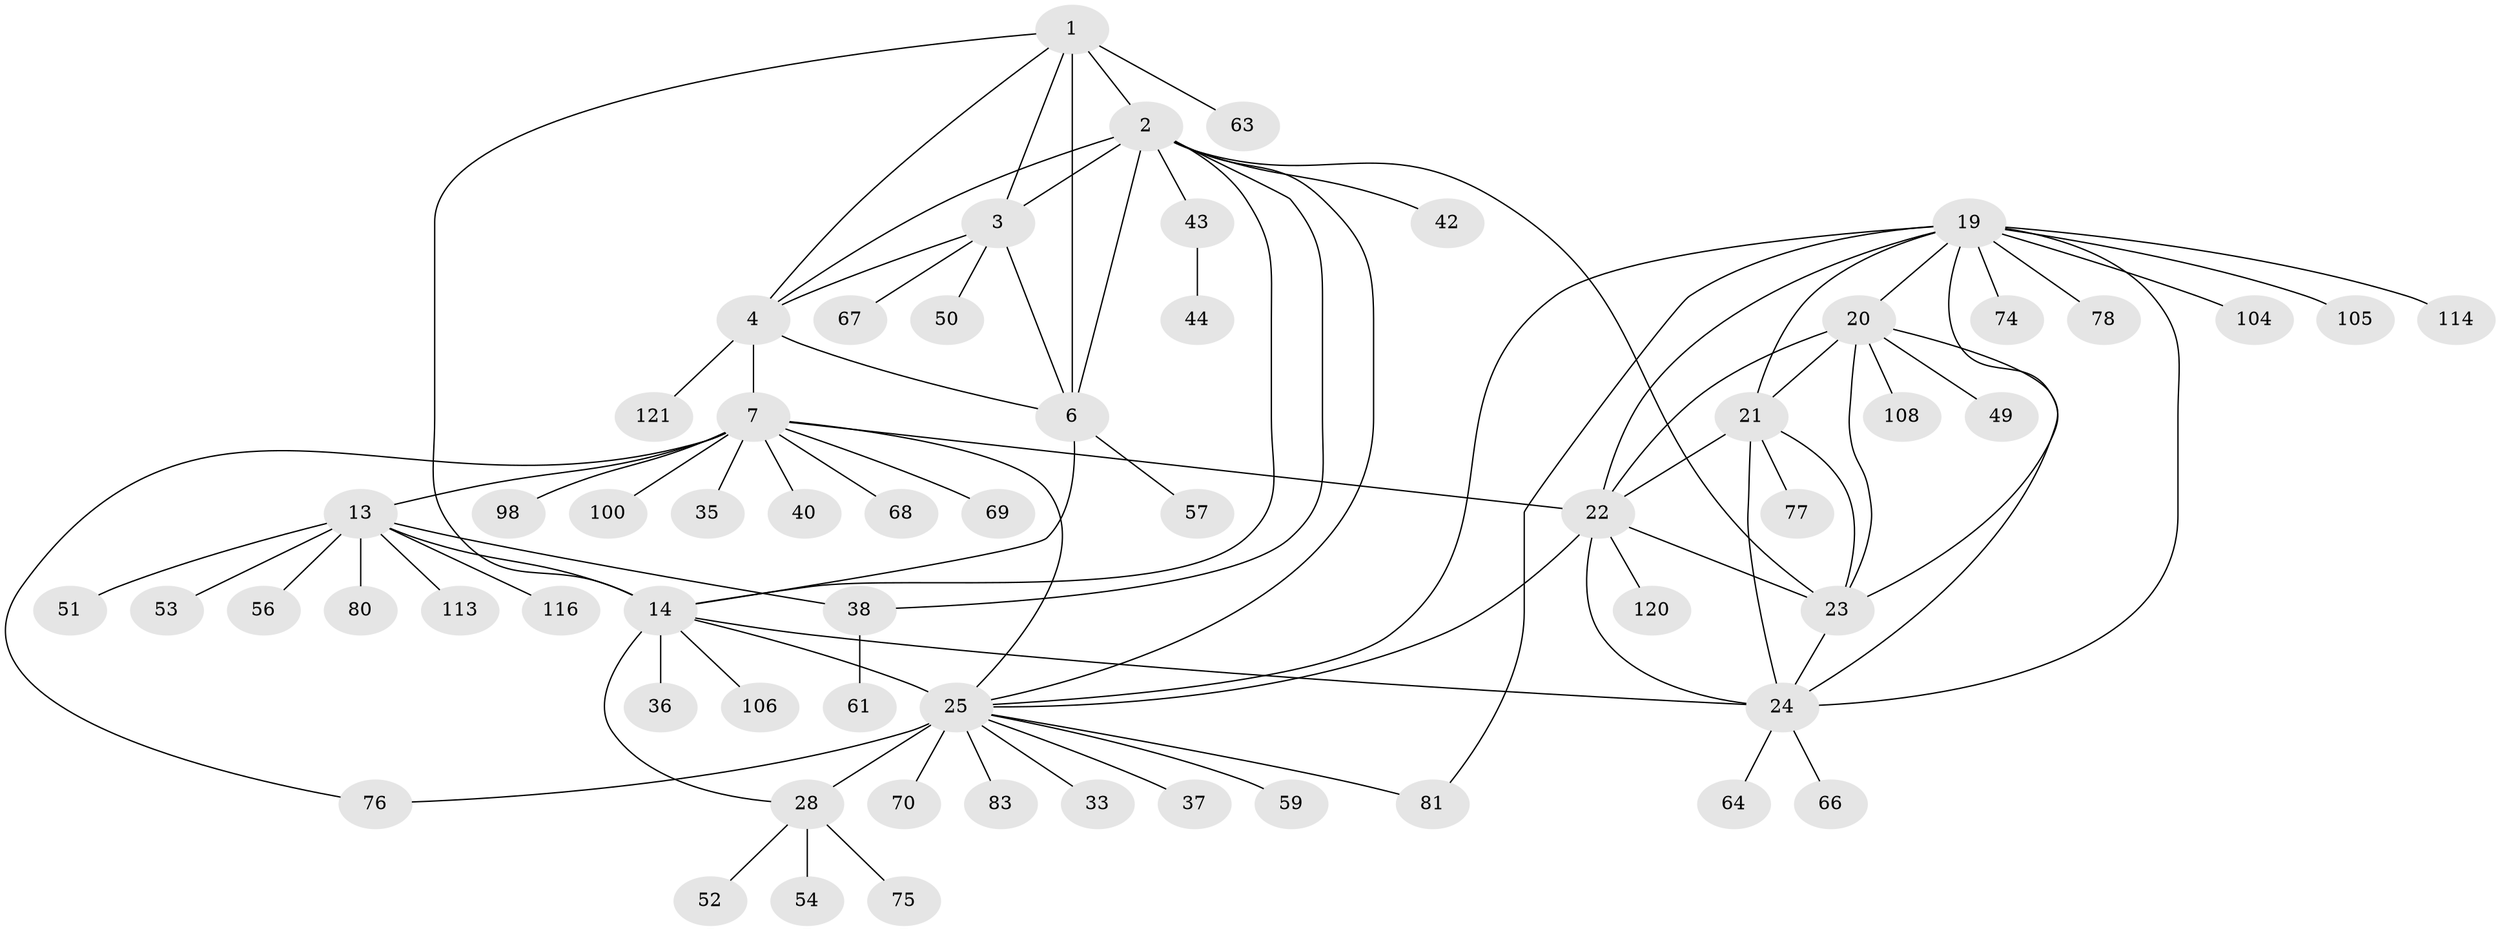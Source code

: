 // original degree distribution, {7: 0.06504065040650407, 8: 0.056910569105691054, 9: 0.024390243902439025, 12: 0.024390243902439025, 6: 0.032520325203252036, 11: 0.016260162601626018, 10: 0.024390243902439025, 2: 0.12195121951219512, 1: 0.5934959349593496, 4: 0.008130081300813009, 3: 0.032520325203252036}
// Generated by graph-tools (version 1.1) at 2025/19/03/04/25 18:19:52]
// undirected, 61 vertices, 89 edges
graph export_dot {
graph [start="1"]
  node [color=gray90,style=filled];
  1;
  2 [super="+5"];
  3;
  4 [super="+72+32"];
  6 [super="+86"];
  7 [super="+11+102+118+9+8"];
  13 [super="+16+62+18"];
  14 [super="+17+111+90+15"];
  19;
  20 [super="+47+55+101+94"];
  21;
  22;
  23;
  24;
  25 [super="+26+99+29+30"];
  28 [super="+82+112+89+93"];
  33;
  35;
  36;
  37;
  38 [super="+71+91+45"];
  40;
  42;
  43 [super="+109"];
  44;
  49;
  50;
  51;
  52;
  53;
  54;
  56;
  57;
  59;
  61;
  63;
  64 [super="+115"];
  66;
  67;
  68 [super="+79"];
  69;
  70;
  74;
  75;
  76;
  77;
  78;
  80;
  81 [super="+88"];
  83;
  98;
  100;
  104;
  105;
  106;
  108;
  113;
  114;
  116;
  120;
  121;
  1 -- 2 [weight=2];
  1 -- 3;
  1 -- 4;
  1 -- 6;
  1 -- 63;
  1 -- 14;
  2 -- 3 [weight=2];
  2 -- 4 [weight=2];
  2 -- 6 [weight=2];
  2 -- 23;
  2 -- 42;
  2 -- 43;
  2 -- 38;
  2 -- 14;
  2 -- 25;
  3 -- 4;
  3 -- 6;
  3 -- 50;
  3 -- 67;
  4 -- 6;
  4 -- 121;
  4 -- 7;
  6 -- 57;
  6 -- 14;
  7 -- 69;
  7 -- 68;
  7 -- 98;
  7 -- 35;
  7 -- 100;
  7 -- 40;
  7 -- 76;
  7 -- 13 [weight=2];
  7 -- 22;
  7 -- 25;
  13 -- 14 [weight=9];
  13 -- 38;
  13 -- 80;
  13 -- 113;
  13 -- 51;
  13 -- 116;
  13 -- 56;
  13 -- 53;
  14 -- 106;
  14 -- 24;
  14 -- 25 [weight=4];
  14 -- 28;
  14 -- 36;
  19 -- 20;
  19 -- 21;
  19 -- 22;
  19 -- 23;
  19 -- 24;
  19 -- 74;
  19 -- 78;
  19 -- 81;
  19 -- 104;
  19 -- 105;
  19 -- 114;
  19 -- 25;
  20 -- 21;
  20 -- 22;
  20 -- 23;
  20 -- 24;
  20 -- 49;
  20 -- 108;
  21 -- 22;
  21 -- 23;
  21 -- 24;
  21 -- 77;
  22 -- 23;
  22 -- 24;
  22 -- 120;
  22 -- 25;
  23 -- 24;
  24 -- 64;
  24 -- 66;
  25 -- 28 [weight=4];
  25 -- 33;
  25 -- 70;
  25 -- 83;
  25 -- 81;
  25 -- 37;
  25 -- 76;
  25 -- 59;
  28 -- 52;
  28 -- 54;
  28 -- 75;
  38 -- 61;
  43 -- 44;
}
